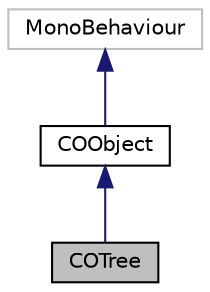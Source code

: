digraph "COTree"
{
  edge [fontname="Helvetica",fontsize="10",labelfontname="Helvetica",labelfontsize="10"];
  node [fontname="Helvetica",fontsize="10",shape=record];
  Node3 [label="COTree",height=0.2,width=0.4,color="black", fillcolor="grey75", style="filled", fontcolor="black"];
  Node4 -> Node3 [dir="back",color="midnightblue",fontsize="10",style="solid",fontname="Helvetica"];
  Node4 [label="COObject",height=0.2,width=0.4,color="black", fillcolor="white", style="filled",URL="$class_c_o_object.html",tooltip="The data that will be atached to the actual game Object "];
  Node5 -> Node4 [dir="back",color="midnightblue",fontsize="10",style="solid",fontname="Helvetica"];
  Node5 [label="MonoBehaviour",height=0.2,width=0.4,color="grey75", fillcolor="white", style="filled"];
}
